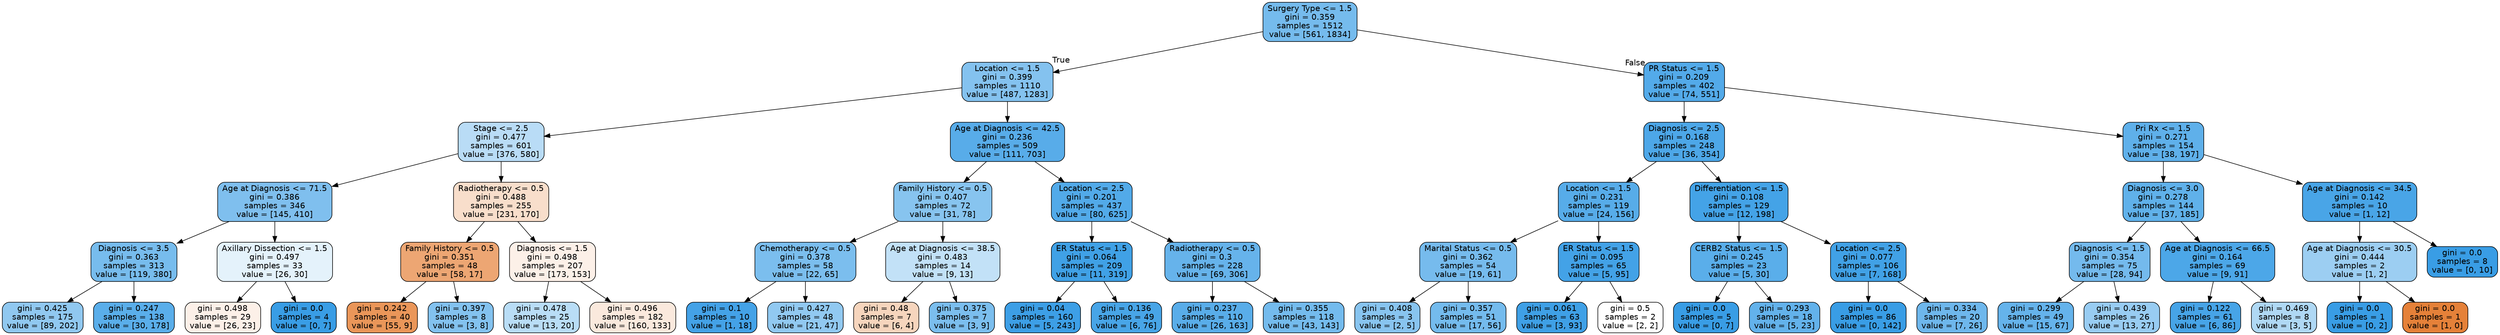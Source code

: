 digraph Tree {
node [shape=box, style="filled, rounded", color="black", fontname=helvetica] ;
edge [fontname=helvetica] ;
0 [label="Surgery Type <= 1.5\ngini = 0.359\nsamples = 1512\nvalue = [561, 1834]", fillcolor="#399de5b1"] ;
1 [label="Location <= 1.5\ngini = 0.399\nsamples = 1110\nvalue = [487, 1283]", fillcolor="#399de59e"] ;
0 -> 1 [labeldistance=2.5, labelangle=45, headlabel="True"] ;
2 [label="Stage <= 2.5\ngini = 0.477\nsamples = 601\nvalue = [376, 580]", fillcolor="#399de55a"] ;
1 -> 2 ;
3 [label="Age at Diagnosis <= 71.5\ngini = 0.386\nsamples = 346\nvalue = [145, 410]", fillcolor="#399de5a5"] ;
2 -> 3 ;
4 [label="Diagnosis <= 3.5\ngini = 0.363\nsamples = 313\nvalue = [119, 380]", fillcolor="#399de5af"] ;
3 -> 4 ;
5 [label="gini = 0.425\nsamples = 175\nvalue = [89, 202]", fillcolor="#399de58f"] ;
4 -> 5 ;
6 [label="gini = 0.247\nsamples = 138\nvalue = [30, 178]", fillcolor="#399de5d4"] ;
4 -> 6 ;
7 [label="Axillary Dissection <= 1.5\ngini = 0.497\nsamples = 33\nvalue = [26, 30]", fillcolor="#399de522"] ;
3 -> 7 ;
8 [label="gini = 0.498\nsamples = 29\nvalue = [26, 23]", fillcolor="#e581391d"] ;
7 -> 8 ;
9 [label="gini = 0.0\nsamples = 4\nvalue = [0, 7]", fillcolor="#399de5ff"] ;
7 -> 9 ;
10 [label="Radiotherapy <= 0.5\ngini = 0.488\nsamples = 255\nvalue = [231, 170]", fillcolor="#e5813943"] ;
2 -> 10 ;
11 [label="Family History <= 0.5\ngini = 0.351\nsamples = 48\nvalue = [58, 17]", fillcolor="#e58139b4"] ;
10 -> 11 ;
12 [label="gini = 0.242\nsamples = 40\nvalue = [55, 9]", fillcolor="#e58139d5"] ;
11 -> 12 ;
13 [label="gini = 0.397\nsamples = 8\nvalue = [3, 8]", fillcolor="#399de59f"] ;
11 -> 13 ;
14 [label="Diagnosis <= 1.5\ngini = 0.498\nsamples = 207\nvalue = [173, 153]", fillcolor="#e581391d"] ;
10 -> 14 ;
15 [label="gini = 0.478\nsamples = 25\nvalue = [13, 20]", fillcolor="#399de559"] ;
14 -> 15 ;
16 [label="gini = 0.496\nsamples = 182\nvalue = [160, 133]", fillcolor="#e581392b"] ;
14 -> 16 ;
17 [label="Age at Diagnosis <= 42.5\ngini = 0.236\nsamples = 509\nvalue = [111, 703]", fillcolor="#399de5d7"] ;
1 -> 17 ;
18 [label="Family History <= 0.5\ngini = 0.407\nsamples = 72\nvalue = [31, 78]", fillcolor="#399de59a"] ;
17 -> 18 ;
19 [label="Chemotherapy <= 0.5\ngini = 0.378\nsamples = 58\nvalue = [22, 65]", fillcolor="#399de5a9"] ;
18 -> 19 ;
20 [label="gini = 0.1\nsamples = 10\nvalue = [1, 18]", fillcolor="#399de5f1"] ;
19 -> 20 ;
21 [label="gini = 0.427\nsamples = 48\nvalue = [21, 47]", fillcolor="#399de58d"] ;
19 -> 21 ;
22 [label="Age at Diagnosis <= 38.5\ngini = 0.483\nsamples = 14\nvalue = [9, 13]", fillcolor="#399de54e"] ;
18 -> 22 ;
23 [label="gini = 0.48\nsamples = 7\nvalue = [6, 4]", fillcolor="#e5813955"] ;
22 -> 23 ;
24 [label="gini = 0.375\nsamples = 7\nvalue = [3, 9]", fillcolor="#399de5aa"] ;
22 -> 24 ;
25 [label="Location <= 2.5\ngini = 0.201\nsamples = 437\nvalue = [80, 625]", fillcolor="#399de5de"] ;
17 -> 25 ;
26 [label="ER Status <= 1.5\ngini = 0.064\nsamples = 209\nvalue = [11, 319]", fillcolor="#399de5f6"] ;
25 -> 26 ;
27 [label="gini = 0.04\nsamples = 160\nvalue = [5, 243]", fillcolor="#399de5fa"] ;
26 -> 27 ;
28 [label="gini = 0.136\nsamples = 49\nvalue = [6, 76]", fillcolor="#399de5eb"] ;
26 -> 28 ;
29 [label="Radiotherapy <= 0.5\ngini = 0.3\nsamples = 228\nvalue = [69, 306]", fillcolor="#399de5c5"] ;
25 -> 29 ;
30 [label="gini = 0.237\nsamples = 110\nvalue = [26, 163]", fillcolor="#399de5d6"] ;
29 -> 30 ;
31 [label="gini = 0.355\nsamples = 118\nvalue = [43, 143]", fillcolor="#399de5b2"] ;
29 -> 31 ;
32 [label="PR Status <= 1.5\ngini = 0.209\nsamples = 402\nvalue = [74, 551]", fillcolor="#399de5dd"] ;
0 -> 32 [labeldistance=2.5, labelangle=-45, headlabel="False"] ;
33 [label="Diagnosis <= 2.5\ngini = 0.168\nsamples = 248\nvalue = [36, 354]", fillcolor="#399de5e5"] ;
32 -> 33 ;
34 [label="Location <= 1.5\ngini = 0.231\nsamples = 119\nvalue = [24, 156]", fillcolor="#399de5d8"] ;
33 -> 34 ;
35 [label="Marital Status <= 0.5\ngini = 0.362\nsamples = 54\nvalue = [19, 61]", fillcolor="#399de5b0"] ;
34 -> 35 ;
36 [label="gini = 0.408\nsamples = 3\nvalue = [2, 5]", fillcolor="#399de599"] ;
35 -> 36 ;
37 [label="gini = 0.357\nsamples = 51\nvalue = [17, 56]", fillcolor="#399de5b2"] ;
35 -> 37 ;
38 [label="ER Status <= 1.5\ngini = 0.095\nsamples = 65\nvalue = [5, 95]", fillcolor="#399de5f2"] ;
34 -> 38 ;
39 [label="gini = 0.061\nsamples = 63\nvalue = [3, 93]", fillcolor="#399de5f7"] ;
38 -> 39 ;
40 [label="gini = 0.5\nsamples = 2\nvalue = [2, 2]", fillcolor="#e5813900"] ;
38 -> 40 ;
41 [label="Differentiation <= 1.5\ngini = 0.108\nsamples = 129\nvalue = [12, 198]", fillcolor="#399de5f0"] ;
33 -> 41 ;
42 [label="CERB2 Status <= 1.5\ngini = 0.245\nsamples = 23\nvalue = [5, 30]", fillcolor="#399de5d4"] ;
41 -> 42 ;
43 [label="gini = 0.0\nsamples = 5\nvalue = [0, 7]", fillcolor="#399de5ff"] ;
42 -> 43 ;
44 [label="gini = 0.293\nsamples = 18\nvalue = [5, 23]", fillcolor="#399de5c8"] ;
42 -> 44 ;
45 [label="Location <= 2.5\ngini = 0.077\nsamples = 106\nvalue = [7, 168]", fillcolor="#399de5f4"] ;
41 -> 45 ;
46 [label="gini = 0.0\nsamples = 86\nvalue = [0, 142]", fillcolor="#399de5ff"] ;
45 -> 46 ;
47 [label="gini = 0.334\nsamples = 20\nvalue = [7, 26]", fillcolor="#399de5ba"] ;
45 -> 47 ;
48 [label="Pri Rx <= 1.5\ngini = 0.271\nsamples = 154\nvalue = [38, 197]", fillcolor="#399de5ce"] ;
32 -> 48 ;
49 [label="Diagnosis <= 3.0\ngini = 0.278\nsamples = 144\nvalue = [37, 185]", fillcolor="#399de5cc"] ;
48 -> 49 ;
50 [label="Diagnosis <= 1.5\ngini = 0.354\nsamples = 75\nvalue = [28, 94]", fillcolor="#399de5b3"] ;
49 -> 50 ;
51 [label="gini = 0.299\nsamples = 49\nvalue = [15, 67]", fillcolor="#399de5c6"] ;
50 -> 51 ;
52 [label="gini = 0.439\nsamples = 26\nvalue = [13, 27]", fillcolor="#399de584"] ;
50 -> 52 ;
53 [label="Age at Diagnosis <= 66.5\ngini = 0.164\nsamples = 69\nvalue = [9, 91]", fillcolor="#399de5e6"] ;
49 -> 53 ;
54 [label="gini = 0.122\nsamples = 61\nvalue = [6, 86]", fillcolor="#399de5ed"] ;
53 -> 54 ;
55 [label="gini = 0.469\nsamples = 8\nvalue = [3, 5]", fillcolor="#399de566"] ;
53 -> 55 ;
56 [label="Age at Diagnosis <= 34.5\ngini = 0.142\nsamples = 10\nvalue = [1, 12]", fillcolor="#399de5ea"] ;
48 -> 56 ;
57 [label="Age at Diagnosis <= 30.5\ngini = 0.444\nsamples = 2\nvalue = [1, 2]", fillcolor="#399de57f"] ;
56 -> 57 ;
58 [label="gini = 0.0\nsamples = 1\nvalue = [0, 2]", fillcolor="#399de5ff"] ;
57 -> 58 ;
59 [label="gini = 0.0\nsamples = 1\nvalue = [1, 0]", fillcolor="#e58139ff"] ;
57 -> 59 ;
60 [label="gini = 0.0\nsamples = 8\nvalue = [0, 10]", fillcolor="#399de5ff"] ;
56 -> 60 ;
}